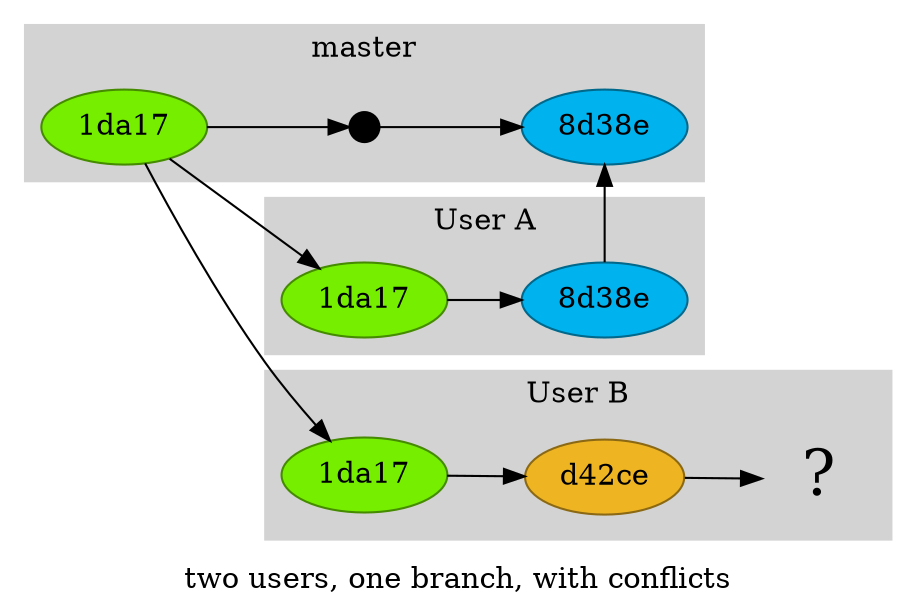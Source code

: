 digraph git {
	rankdir=LR
	label="two users, one branch, with conflicts"
	node [style=filled]

	subgraph cluster_master {
		label = "master"
		style=filled
		color=lightgrey

		m0 -> m1 -> m2
		m0 [label="1da17", color=chartreuse4, fillcolor=chartreuse2]
		m1 [shape=point, height=.2, width=.2]
		m2 [label="8d38e", color=deepskyblue4, fillcolor=deepskyblue2]
	}
	subgraph cluster_0 {
		label="User A"
		style=filled
		color=lightgrey

		a0 [label="1da17", color=chartreuse4, fillcolor=chartreuse2]
		a1 [label="8d38e", color=deepskyblue4, fillcolor=deepskyblue2]
		m0 -> a0 -> a1 -> m2

	}
	subgraph cluster_1 {
		label="User B"
		style=filled
		color=lightgrey
		b0 [label="1da17", color=chartreuse4, fillcolor=chartreuse2]
		b1 [label="d42ce", color=goldenrod4, fillcolor=goldenrod2]
		b2 [label="?", shape=none, fontsize=30]

		m0 -> b0 -> b1 -> b2
	}
}
